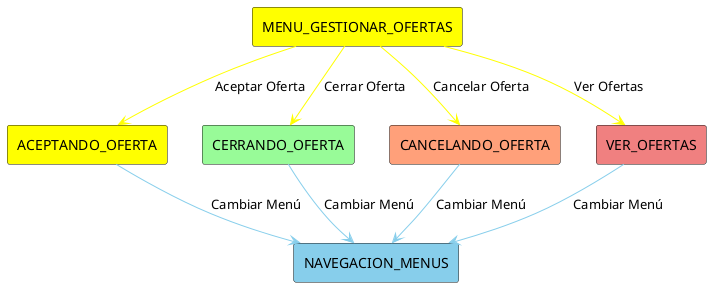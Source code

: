 @startuml AdministradorContextDiagram

!define RECTANGLE(x) rectangle x

RECTANGLE(MENU_GESTIONAR_OFERTAS) #Yellow
' Subfunciones de "Ofertas"
RECTANGLE(ACEPTANDO_OFERTA) #Yellow
RECTANGLE(CERRANDO_OFERTA) #PaleGreen
RECTANGLE(CANCELANDO_OFERTA) #LightSalmon
RECTANGLE(VER_OFERTAS) #LightCoral
RECTANGLE(NAVEGACION_MENUS) #SkyBlue

MENU_GESTIONAR_OFERTAS -[#Yellow]-> ACEPTANDO_OFERTA : Aceptar Oferta
ACEPTANDO_OFERTA -[#SkyBlue]-> NAVEGACION_MENUS : Cambiar Menú

MENU_GESTIONAR_OFERTAS -[#Yellow]-> CERRANDO_OFERTA : Cerrar Oferta
CERRANDO_OFERTA -[#SkyBlue]-> NAVEGACION_MENUS : Cambiar Menú

MENU_GESTIONAR_OFERTAS -[#Yellow]-> CANCELANDO_OFERTA : Cancelar Oferta
CANCELANDO_OFERTA -[#SkyBlue]-> NAVEGACION_MENUS : Cambiar Menú

MENU_GESTIONAR_OFERTAS -[#Yellow]-> VER_OFERTAS : Ver Ofertas
VER_OFERTAS -[#SkyBlue]-> NAVEGACION_MENUS : Cambiar Menú

@enduml

